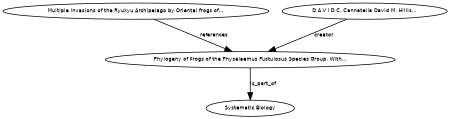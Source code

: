 digraph G {
size="3,3";
node [fontsize=7, fontname="Helvetica"];
edge [fontsize=7, fontname="Helvetica"];
node0 [label="Phylogeny of Frogs of the Physalaemus Pustulosus Species Group, With...", width=0.27433100247,height=0.27433100247];
node1 [label="Multiple invasions of the Ryukyu Archipelago by Oriental frogs of...", width=0.27433100247,height=0.27433100247];
node2 [label="D A V I D C. Cannatella David M. Hillis...", width=0.27433100247,height=0.27433100247];
node3 [label="Systematic Biology", width=0.27433100247,height=0.27433100247];
node1 -> node0 [label="references"];
node2 -> node0 [label="creator"];
node0 -> node3 [label="is_part_of"];
}

